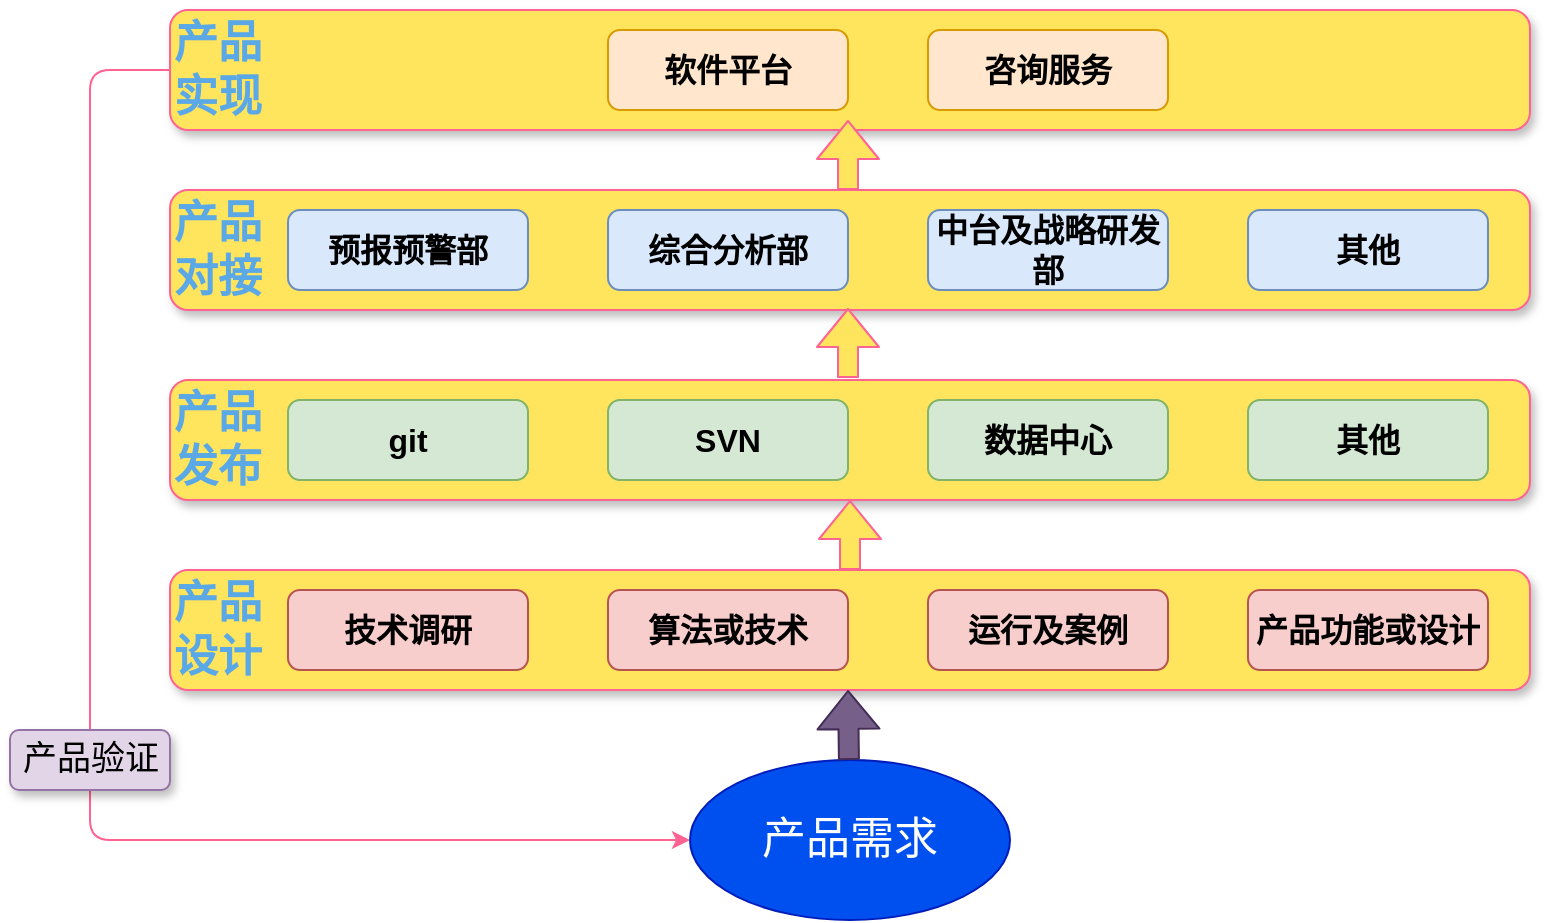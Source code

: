 <mxfile version="13.6.4" type="github"><diagram id="dMUsz9YqmkwvP-MrVL7t" name="Page-1"><mxGraphModel dx="782" dy="420" grid="1" gridSize="10" guides="1" tooltips="1" connect="1" arrows="1" fold="1" page="1" pageScale="1" pageWidth="827" pageHeight="1169" math="0" shadow="0"><root><mxCell id="0"/><mxCell id="1" parent="0"/><mxCell id="gPUMtlgoewPjIJcRKtW5-2" value="产品&lt;br style=&quot;font-size: 22px;&quot;&gt;设计" style="whiteSpace=wrap;html=1;fontSize=22;fillColor=#FFE45E;strokeColor=#FF6392;fontStyle=1;fontColor=#5AA9E6;align=left;rounded=1;shadow=1;" vertex="1" parent="1"><mxGeometry x="220" y="490" width="680" height="60" as="geometry"/></mxCell><mxCell id="gPUMtlgoewPjIJcRKtW5-4" value="产品&lt;br style=&quot;font-size: 22px;&quot;&gt;发布" style="whiteSpace=wrap;html=1;fontSize=22;fillColor=#FFE45E;strokeColor=#FF6392;fontStyle=1;fontColor=#5AA9E6;align=left;rounded=1;shadow=1;sketch=0;glass=0;" vertex="1" parent="1"><mxGeometry x="220" y="395" width="680" height="60" as="geometry"/></mxCell><mxCell id="gPUMtlgoewPjIJcRKtW5-5" value="产品&lt;br style=&quot;font-size: 22px;&quot;&gt;对接" style="whiteSpace=wrap;html=1;fontSize=22;fillColor=#FFE45E;strokeColor=#FF6392;fontStyle=1;fontColor=#5AA9E6;rounded=1;align=left;shadow=1;" vertex="1" parent="1"><mxGeometry x="220" y="300" width="680" height="60" as="geometry"/></mxCell><mxCell id="gPUMtlgoewPjIJcRKtW5-6" value="产品&lt;br style=&quot;font-size: 22px;&quot;&gt;实现" style="whiteSpace=wrap;html=1;fontSize=22;fillColor=#FFE45E;strokeColor=#FF6392;fontStyle=1;fontColor=#5AA9E6;rounded=1;align=left;shadow=1;" vertex="1" parent="1"><mxGeometry x="220" y="210" width="680" height="60" as="geometry"/></mxCell><mxCell id="gPUMtlgoewPjIJcRKtW5-22" value="技术调研" style="whiteSpace=wrap;html=1;strokeColor=#b85450;fillColor=#f8cecc;fontSize=16;fontStyle=1;rounded=1;" vertex="1" parent="1"><mxGeometry x="279" y="500" width="120" height="40" as="geometry"/></mxCell><mxCell id="gPUMtlgoewPjIJcRKtW5-23" value="算法或技术" style="whiteSpace=wrap;html=1;strokeColor=#b85450;fillColor=#f8cecc;fontSize=16;fontStyle=1;rounded=1;" vertex="1" parent="1"><mxGeometry x="439" y="500" width="120" height="40" as="geometry"/></mxCell><mxCell id="gPUMtlgoewPjIJcRKtW5-24" value="运行及案例" style="whiteSpace=wrap;html=1;strokeColor=#b85450;fillColor=#f8cecc;fontSize=16;fontStyle=1;rounded=1;" vertex="1" parent="1"><mxGeometry x="599" y="500" width="120" height="40" as="geometry"/></mxCell><mxCell id="gPUMtlgoewPjIJcRKtW5-25" value="产品功能或设计" style="whiteSpace=wrap;html=1;strokeColor=#b85450;fillColor=#f8cecc;fontSize=16;fontStyle=1;rounded=1;" vertex="1" parent="1"><mxGeometry x="759" y="500" width="120" height="40" as="geometry"/></mxCell><mxCell id="gPUMtlgoewPjIJcRKtW5-32" value="" style="shape=flexArrow;endArrow=classic;html=1;strokeColor=#FF6392;fillColor=#FFE45E;fontSize=16;fontColor=#5AA9E6;entryX=0.5;entryY=1;entryDx=0;entryDy=0;" edge="1" parent="1" source="gPUMtlgoewPjIJcRKtW5-2" target="gPUMtlgoewPjIJcRKtW5-4"><mxGeometry width="50" height="50" relative="1" as="geometry"><mxPoint x="550" y="500" as="sourcePoint"/><mxPoint x="600" y="450" as="targetPoint"/></mxGeometry></mxCell><mxCell id="gPUMtlgoewPjIJcRKtW5-33" value="git" style="whiteSpace=wrap;html=1;strokeColor=#82b366;fillColor=#d5e8d4;fontSize=16;fontStyle=1;rounded=1;" vertex="1" parent="1"><mxGeometry x="279" y="405" width="120" height="40" as="geometry"/></mxCell><mxCell id="gPUMtlgoewPjIJcRKtW5-34" value="SVN" style="whiteSpace=wrap;html=1;strokeColor=#82b366;fillColor=#d5e8d4;fontSize=16;fontStyle=1;rounded=1;" vertex="1" parent="1"><mxGeometry x="439" y="405" width="120" height="40" as="geometry"/></mxCell><mxCell id="gPUMtlgoewPjIJcRKtW5-35" value="数据中心" style="whiteSpace=wrap;html=1;strokeColor=#82b366;fillColor=#d5e8d4;fontSize=16;fontStyle=1;rounded=1;" vertex="1" parent="1"><mxGeometry x="599" y="405" width="120" height="40" as="geometry"/></mxCell><mxCell id="gPUMtlgoewPjIJcRKtW5-36" value="其他" style="whiteSpace=wrap;html=1;strokeColor=#82b366;fillColor=#d5e8d4;fontSize=16;fontStyle=1;rounded=1;" vertex="1" parent="1"><mxGeometry x="759" y="405" width="120" height="40" as="geometry"/></mxCell><mxCell id="gPUMtlgoewPjIJcRKtW5-37" value="" style="shape=flexArrow;endArrow=classic;html=1;strokeColor=#FF6392;fillColor=#FFE45E;fontSize=16;fontColor=#5AA9E6;entryX=0.5;entryY=1;entryDx=0;entryDy=0;" edge="1" parent="1"><mxGeometry width="50" height="50" relative="1" as="geometry"><mxPoint x="559" y="394" as="sourcePoint"/><mxPoint x="559" y="359" as="targetPoint"/></mxGeometry></mxCell><mxCell id="gPUMtlgoewPjIJcRKtW5-38" value="预报预警部" style="whiteSpace=wrap;html=1;strokeColor=#6c8ebf;fillColor=#dae8fc;fontSize=16;fontStyle=1;rounded=1;" vertex="1" parent="1"><mxGeometry x="279" y="310" width="120" height="40" as="geometry"/></mxCell><mxCell id="gPUMtlgoewPjIJcRKtW5-39" value="综合分析部" style="whiteSpace=wrap;html=1;strokeColor=#6c8ebf;fillColor=#dae8fc;fontSize=16;fontStyle=1;rounded=1;" vertex="1" parent="1"><mxGeometry x="439" y="310" width="120" height="40" as="geometry"/></mxCell><mxCell id="gPUMtlgoewPjIJcRKtW5-40" value="中台及战略研发部" style="whiteSpace=wrap;html=1;strokeColor=#6c8ebf;fillColor=#dae8fc;fontSize=16;fontStyle=1;rounded=1;" vertex="1" parent="1"><mxGeometry x="599" y="310" width="120" height="40" as="geometry"/></mxCell><mxCell id="gPUMtlgoewPjIJcRKtW5-41" value="其他" style="whiteSpace=wrap;html=1;strokeColor=#6c8ebf;fillColor=#dae8fc;fontSize=16;fontStyle=1;rounded=1;" vertex="1" parent="1"><mxGeometry x="759" y="310" width="120" height="40" as="geometry"/></mxCell><mxCell id="gPUMtlgoewPjIJcRKtW5-42" value="软件平台" style="whiteSpace=wrap;html=1;strokeColor=#d79b00;fillColor=#ffe6cc;fontSize=16;fontStyle=1;rounded=1;" vertex="1" parent="1"><mxGeometry x="439" y="220" width="120" height="40" as="geometry"/></mxCell><mxCell id="gPUMtlgoewPjIJcRKtW5-43" value="咨询服务" style="whiteSpace=wrap;html=1;strokeColor=#d79b00;fillColor=#ffe6cc;fontSize=16;fontStyle=1;rounded=1;" vertex="1" parent="1"><mxGeometry x="599" y="220" width="120" height="40" as="geometry"/></mxCell><mxCell id="gPUMtlgoewPjIJcRKtW5-44" value="" style="shape=flexArrow;endArrow=classic;html=1;strokeColor=#FF6392;fillColor=#FFE45E;fontSize=16;fontColor=#5AA9E6;entryX=0.5;entryY=1;entryDx=0;entryDy=0;" edge="1" parent="1"><mxGeometry width="50" height="50" relative="1" as="geometry"><mxPoint x="559" y="300" as="sourcePoint"/><mxPoint x="559" y="265" as="targetPoint"/></mxGeometry></mxCell><mxCell id="gPUMtlgoewPjIJcRKtW5-46" value="产品需求" style="ellipse;whiteSpace=wrap;html=1;rounded=1;strokeColor=#001DBC;fillColor=#0050ef;fontSize=22;align=center;fontColor=#ffffff;" vertex="1" parent="1"><mxGeometry x="480" y="585" width="160" height="80" as="geometry"/></mxCell><mxCell id="gPUMtlgoewPjIJcRKtW5-47" value="" style="shape=flexArrow;endArrow=classic;html=1;strokeColor=#432D57;fillColor=#76608a;fontSize=22;fontColor=#5AA9E6;" edge="1" parent="1" source="gPUMtlgoewPjIJcRKtW5-46"><mxGeometry width="50" height="50" relative="1" as="geometry"><mxPoint x="509" y="600" as="sourcePoint"/><mxPoint x="559" y="550" as="targetPoint"/></mxGeometry></mxCell><mxCell id="gPUMtlgoewPjIJcRKtW5-49" style="edgeStyle=orthogonalEdgeStyle;orthogonalLoop=1;jettySize=auto;html=1;exitX=0;exitY=0.5;exitDx=0;exitDy=0;entryX=0;entryY=0.5;entryDx=0;entryDy=0;fontSize=17;strokeColor=#FF6392;fontColor=#5AA9E6;" edge="1" parent="1" source="gPUMtlgoewPjIJcRKtW5-6" target="gPUMtlgoewPjIJcRKtW5-46"><mxGeometry relative="1" as="geometry"><mxPoint x="220" y="240" as="sourcePoint"/><mxPoint x="480" y="625" as="targetPoint"/><Array as="points"><mxPoint x="180" y="240"/><mxPoint x="180" y="625"/></Array></mxGeometry></mxCell><mxCell id="gPUMtlgoewPjIJcRKtW5-21" value="产品验证" style="text;html=1;align=center;verticalAlign=middle;resizable=0;points=[];autosize=1;fontSize=17;rounded=1;fillColor=#e1d5e7;strokeColor=#9673a6;shadow=1;" vertex="1" parent="1"><mxGeometry x="140" y="570" width="80" height="30" as="geometry"/></mxCell></root></mxGraphModel></diagram></mxfile>
